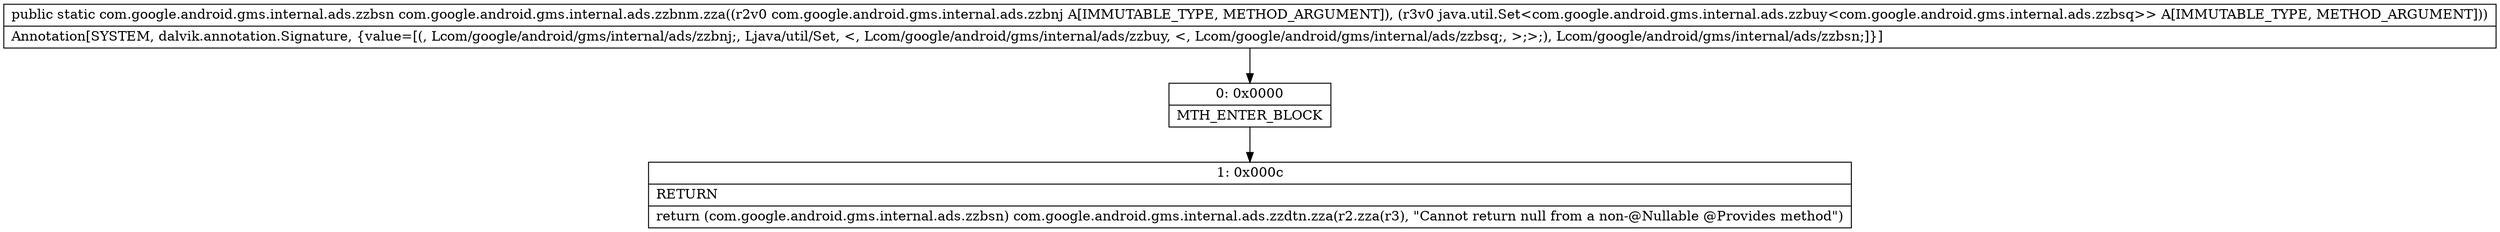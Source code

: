 digraph "CFG forcom.google.android.gms.internal.ads.zzbnm.zza(Lcom\/google\/android\/gms\/internal\/ads\/zzbnj;Ljava\/util\/Set;)Lcom\/google\/android\/gms\/internal\/ads\/zzbsn;" {
Node_0 [shape=record,label="{0\:\ 0x0000|MTH_ENTER_BLOCK\l}"];
Node_1 [shape=record,label="{1\:\ 0x000c|RETURN\l|return (com.google.android.gms.internal.ads.zzbsn) com.google.android.gms.internal.ads.zzdtn.zza(r2.zza(r3), \"Cannot return null from a non\-@Nullable @Provides method\")\l}"];
MethodNode[shape=record,label="{public static com.google.android.gms.internal.ads.zzbsn com.google.android.gms.internal.ads.zzbnm.zza((r2v0 com.google.android.gms.internal.ads.zzbnj A[IMMUTABLE_TYPE, METHOD_ARGUMENT]), (r3v0 java.util.Set\<com.google.android.gms.internal.ads.zzbuy\<com.google.android.gms.internal.ads.zzbsq\>\> A[IMMUTABLE_TYPE, METHOD_ARGUMENT]))  | Annotation[SYSTEM, dalvik.annotation.Signature, \{value=[(, Lcom\/google\/android\/gms\/internal\/ads\/zzbnj;, Ljava\/util\/Set, \<, Lcom\/google\/android\/gms\/internal\/ads\/zzbuy, \<, Lcom\/google\/android\/gms\/internal\/ads\/zzbsq;, \>;\>;), Lcom\/google\/android\/gms\/internal\/ads\/zzbsn;]\}]\l}"];
MethodNode -> Node_0;
Node_0 -> Node_1;
}

